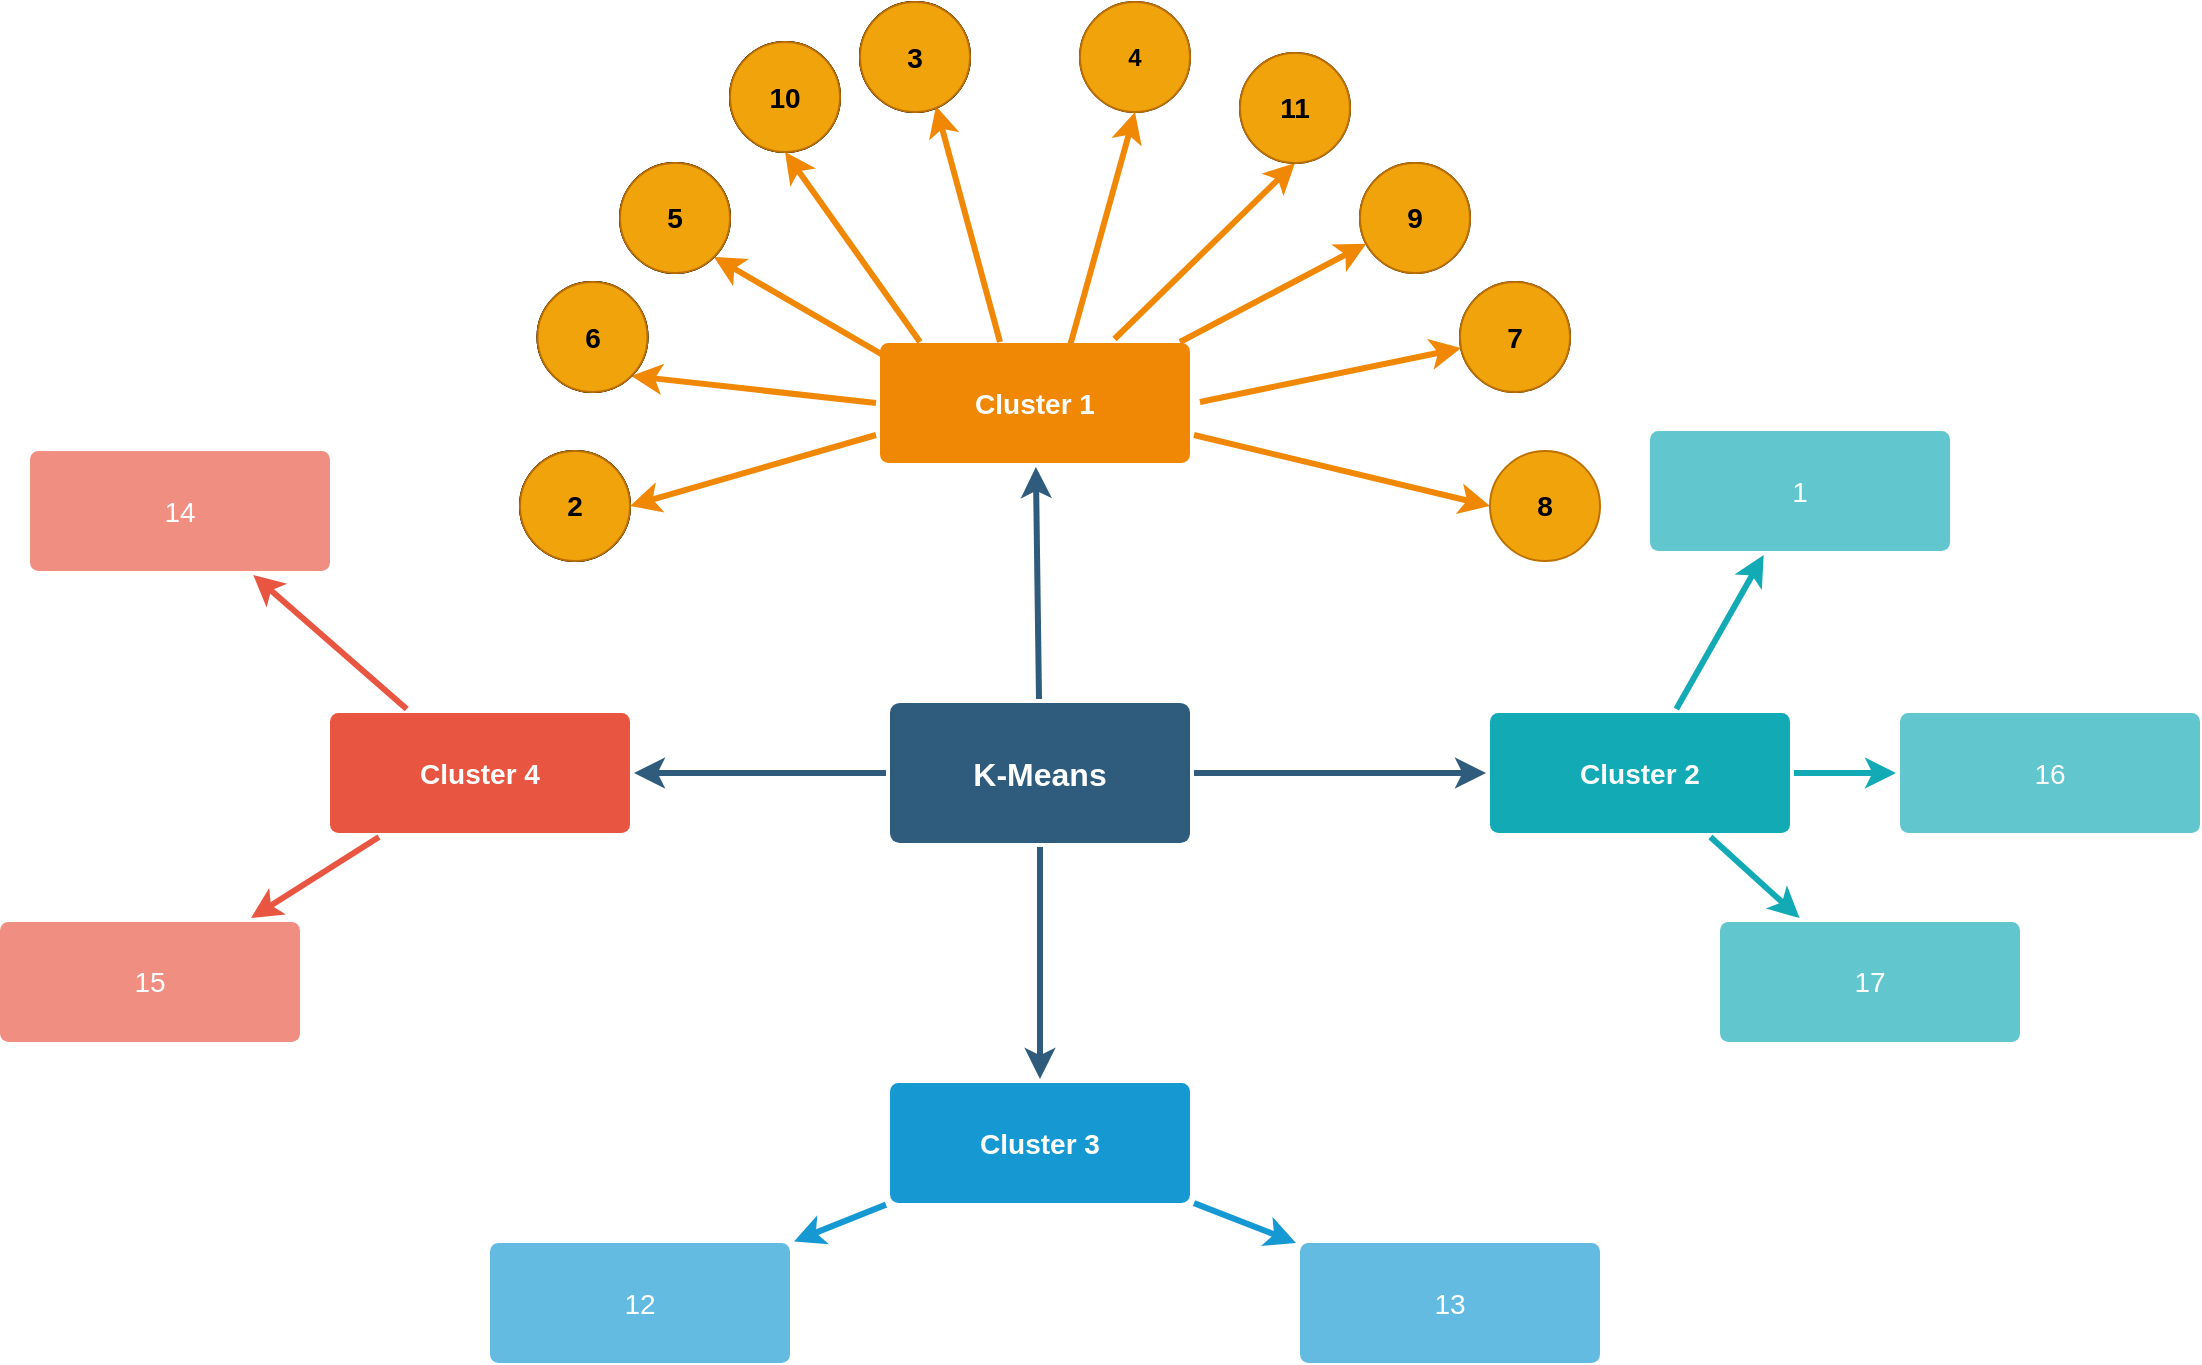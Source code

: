 <mxfile version="20.8.20" type="device"><diagram id="6a731a19-8d31-9384-78a2-239565b7b9f0" name="Page-1"><mxGraphModel dx="2074" dy="1116" grid="1" gridSize="10" guides="1" tooltips="1" connect="1" arrows="1" fold="1" page="1" pageScale="1" pageWidth="1169" pageHeight="827" background="none" math="0" shadow="0"><root><mxCell id="0"/><mxCell id="1" parent="0"/><mxCell id="1745" value="" style="edgeStyle=none;rounded=0;jumpStyle=none;html=1;shadow=0;labelBackgroundColor=none;startArrow=none;startFill=0;endArrow=classic;endFill=1;jettySize=auto;orthogonalLoop=1;strokeColor=#2F5B7C;strokeWidth=3;fontFamily=Helvetica;fontSize=16;fontColor=#23445D;spacing=5;" parent="1" source="1749" target="1764" edge="1"><mxGeometry relative="1" as="geometry"/></mxCell><mxCell id="1746" value="" style="edgeStyle=none;rounded=0;jumpStyle=none;html=1;shadow=0;labelBackgroundColor=none;startArrow=none;startFill=0;endArrow=classic;endFill=1;jettySize=auto;orthogonalLoop=1;strokeColor=#2F5B7C;strokeWidth=3;fontFamily=Helvetica;fontSize=16;fontColor=#23445D;spacing=5;" parent="1" source="1749" target="1771" edge="1"><mxGeometry relative="1" as="geometry"/></mxCell><mxCell id="1747" value="" style="edgeStyle=none;rounded=0;jumpStyle=none;html=1;shadow=0;labelBackgroundColor=none;startArrow=none;startFill=0;endArrow=classic;endFill=1;jettySize=auto;orthogonalLoop=1;strokeColor=#2F5B7C;strokeWidth=3;fontFamily=Helvetica;fontSize=16;fontColor=#23445D;spacing=5;" parent="1" source="1749" target="1760" edge="1"><mxGeometry relative="1" as="geometry"/></mxCell><mxCell id="1748" value="" style="edgeStyle=none;rounded=0;jumpStyle=none;html=1;shadow=0;labelBackgroundColor=none;startArrow=none;startFill=0;endArrow=classic;endFill=1;jettySize=auto;orthogonalLoop=1;strokeColor=#2F5B7C;strokeWidth=3;fontFamily=Helvetica;fontSize=16;fontColor=#23445D;spacing=5;" parent="1" source="1749" target="1753" edge="1"><mxGeometry relative="1" as="geometry"/></mxCell><mxCell id="1749" value="K-Means" style="rounded=1;whiteSpace=wrap;html=1;shadow=0;labelBackgroundColor=none;strokeColor=none;strokeWidth=3;fillColor=#2F5B7C;fontFamily=Helvetica;fontSize=16;fontColor=#FFFFFF;align=center;fontStyle=1;spacing=5;arcSize=7;perimeterSpacing=2;" parent="1" vertex="1"><mxGeometry x="495" y="380.5" width="150" height="70" as="geometry"/></mxCell><mxCell id="1750" value="" style="edgeStyle=none;rounded=1;jumpStyle=none;html=1;shadow=0;labelBackgroundColor=none;startArrow=none;startFill=0;jettySize=auto;orthogonalLoop=1;strokeColor=#E85642;strokeWidth=3;fontFamily=Helvetica;fontSize=14;fontColor=#FFFFFF;spacing=5;fontStyle=1;fillColor=#b0e3e6;" parent="1" source="1753" target="1756" edge="1"><mxGeometry relative="1" as="geometry"/></mxCell><mxCell id="1752" value="" style="edgeStyle=none;rounded=1;jumpStyle=none;html=1;shadow=0;labelBackgroundColor=none;startArrow=none;startFill=0;jettySize=auto;orthogonalLoop=1;strokeColor=#E85642;strokeWidth=3;fontFamily=Helvetica;fontSize=14;fontColor=#FFFFFF;spacing=5;fontStyle=1;fillColor=#b0e3e6;" parent="1" source="1753" target="1754" edge="1"><mxGeometry relative="1" as="geometry"/></mxCell><mxCell id="1753" value="Cluster 4" style="rounded=1;whiteSpace=wrap;html=1;shadow=0;labelBackgroundColor=none;strokeColor=none;strokeWidth=3;fillColor=#e85642;fontFamily=Helvetica;fontSize=14;fontColor=#FFFFFF;align=center;spacing=5;fontStyle=1;arcSize=7;perimeterSpacing=2;" parent="1" vertex="1"><mxGeometry x="215" y="385.5" width="150" height="60" as="geometry"/></mxCell><mxCell id="1754" value="15" style="rounded=1;whiteSpace=wrap;html=1;shadow=0;labelBackgroundColor=none;strokeColor=none;strokeWidth=3;fillColor=#f08e81;fontFamily=Helvetica;fontSize=14;fontColor=#FFFFFF;align=center;spacing=5;fontStyle=0;arcSize=7;perimeterSpacing=2;" parent="1" vertex="1"><mxGeometry x="50" y="490" width="150" height="60" as="geometry"/></mxCell><mxCell id="1756" value="14" style="rounded=1;whiteSpace=wrap;html=1;shadow=0;labelBackgroundColor=none;strokeColor=none;strokeWidth=3;fillColor=#f08e81;fontFamily=Helvetica;fontSize=14;fontColor=#FFFFFF;align=center;spacing=5;fontStyle=0;arcSize=7;perimeterSpacing=2;" parent="1" vertex="1"><mxGeometry x="65" y="254.5" width="150" height="60" as="geometry"/></mxCell><mxCell id="1757" value="" style="edgeStyle=none;rounded=0;jumpStyle=none;html=1;shadow=0;labelBackgroundColor=none;startArrow=none;startFill=0;endArrow=classic;endFill=1;jettySize=auto;orthogonalLoop=1;strokeColor=#1699D3;strokeWidth=3;fontFamily=Helvetica;fontSize=14;fontColor=#FFFFFF;spacing=5;" parent="1" source="1760" target="1763" edge="1"><mxGeometry relative="1" as="geometry"/></mxCell><mxCell id="1758" value="" style="edgeStyle=none;rounded=0;jumpStyle=none;html=1;shadow=0;labelBackgroundColor=none;startArrow=none;startFill=0;endArrow=classic;endFill=1;jettySize=auto;orthogonalLoop=1;strokeColor=#1699D3;strokeWidth=3;fontFamily=Helvetica;fontSize=14;fontColor=#FFFFFF;spacing=5;" parent="1" source="1760" target="1762" edge="1"><mxGeometry relative="1" as="geometry"/></mxCell><mxCell id="1760" value="Cluster 3" style="rounded=1;whiteSpace=wrap;html=1;shadow=0;labelBackgroundColor=none;strokeColor=none;strokeWidth=3;fillColor=#1699d3;fontFamily=Helvetica;fontSize=14;fontColor=#FFFFFF;align=center;spacing=5;fontStyle=1;arcSize=7;perimeterSpacing=2;" parent="1" vertex="1"><mxGeometry x="495" y="570.5" width="150" height="60" as="geometry"/></mxCell><mxCell id="1762" value="13" style="rounded=1;whiteSpace=wrap;html=1;shadow=0;labelBackgroundColor=none;strokeColor=none;strokeWidth=3;fillColor=#64bbe2;fontFamily=Helvetica;fontSize=14;fontColor=#FFFFFF;align=center;spacing=5;arcSize=7;perimeterSpacing=2;" parent="1" vertex="1"><mxGeometry x="700" y="650.5" width="150" height="60" as="geometry"/></mxCell><mxCell id="1763" value="12" style="rounded=1;whiteSpace=wrap;html=1;shadow=0;labelBackgroundColor=none;strokeColor=none;strokeWidth=3;fillColor=#64bbe2;fontFamily=Helvetica;fontSize=14;fontColor=#FFFFFF;align=center;spacing=5;arcSize=7;perimeterSpacing=2;" parent="1" vertex="1"><mxGeometry x="295" y="650.5" width="150" height="60" as="geometry"/></mxCell><mxCell id="1764" value="Cluster 1" style="rounded=1;whiteSpace=wrap;html=1;shadow=0;labelBackgroundColor=none;strokeColor=none;strokeWidth=3;fillColor=#F08705;fontFamily=Helvetica;fontSize=14;fontColor=#FFFFFF;align=center;spacing=5;fontStyle=1;arcSize=7;perimeterSpacing=2;" parent="1" vertex="1"><mxGeometry x="490" y="200.5" width="155" height="60" as="geometry"/></mxCell><mxCell id="1771" value="Cluster 2" style="rounded=1;whiteSpace=wrap;html=1;shadow=0;labelBackgroundColor=none;strokeColor=none;strokeWidth=3;fillColor=#12aab5;fontFamily=Helvetica;fontSize=14;fontColor=#FFFFFF;align=center;spacing=5;fontStyle=1;arcSize=7;perimeterSpacing=2;" parent="1" vertex="1"><mxGeometry x="795" y="385.5" width="150" height="60" as="geometry"/></mxCell><mxCell id="1774" value="17" style="rounded=1;whiteSpace=wrap;html=1;shadow=0;labelBackgroundColor=none;strokeColor=none;strokeWidth=3;fillColor=#61c6ce;fontFamily=Helvetica;fontSize=14;fontColor=#FFFFFF;align=center;spacing=5;fontStyle=0;arcSize=7;perimeterSpacing=2;" parent="1" vertex="1"><mxGeometry x="910" y="490" width="150" height="60" as="geometry"/></mxCell><mxCell id="1775" value="" style="edgeStyle=none;rounded=1;jumpStyle=none;html=1;shadow=0;labelBackgroundColor=none;startArrow=none;startFill=0;jettySize=auto;orthogonalLoop=1;strokeColor=#12AAB5;strokeWidth=3;fontFamily=Helvetica;fontSize=14;fontColor=#FFFFFF;spacing=5;fontStyle=1;fillColor=#b0e3e6;" parent="1" source="1771" target="1774" edge="1"><mxGeometry relative="1" as="geometry"/></mxCell><mxCell id="1776" value="16" style="rounded=1;whiteSpace=wrap;html=1;shadow=0;labelBackgroundColor=none;strokeColor=none;strokeWidth=3;fillColor=#61c6ce;fontFamily=Helvetica;fontSize=14;fontColor=#FFFFFF;align=center;spacing=5;fontStyle=0;arcSize=7;perimeterSpacing=2;" parent="1" vertex="1"><mxGeometry x="1000" y="385.5" width="150" height="60" as="geometry"/></mxCell><mxCell id="1777" value="" style="edgeStyle=none;rounded=1;jumpStyle=none;html=1;shadow=0;labelBackgroundColor=none;startArrow=none;startFill=0;jettySize=auto;orthogonalLoop=1;strokeColor=#12AAB5;strokeWidth=3;fontFamily=Helvetica;fontSize=14;fontColor=#FFFFFF;spacing=5;fontStyle=1;fillColor=#b0e3e6;" parent="1" source="1771" target="1776" edge="1"><mxGeometry relative="1" as="geometry"/></mxCell><mxCell id="1778" value="1" style="rounded=1;whiteSpace=wrap;html=1;shadow=0;labelBackgroundColor=none;strokeColor=none;strokeWidth=3;fillColor=#61c6ce;fontFamily=Helvetica;fontSize=14;fontColor=#FFFFFF;align=center;spacing=5;fontStyle=0;arcSize=7;perimeterSpacing=2;" parent="1" vertex="1"><mxGeometry x="875" y="244.5" width="150" height="60" as="geometry"/></mxCell><mxCell id="1779" value="" style="edgeStyle=none;rounded=1;jumpStyle=none;html=1;shadow=0;labelBackgroundColor=none;startArrow=none;startFill=0;jettySize=auto;orthogonalLoop=1;strokeColor=#12AAB5;strokeWidth=3;fontFamily=Helvetica;fontSize=14;fontColor=#FFFFFF;spacing=5;fontStyle=1;fillColor=#b0e3e6;" parent="1" source="1771" target="1778" edge="1"><mxGeometry relative="1" as="geometry"/></mxCell><mxCell id="BH4jtvz03jddjyR9rVVX-1780" value="" style="ellipse;whiteSpace=wrap;html=1;aspect=fixed;" vertex="1" parent="1"><mxGeometry x="480" y="30" width="55" height="55" as="geometry"/></mxCell><mxCell id="BH4jtvz03jddjyR9rVVX-1783" value="" style="edgeStyle=none;rounded=0;jumpStyle=none;html=1;shadow=0;labelBackgroundColor=none;startArrow=none;startFill=0;endArrow=classic;endFill=1;jettySize=auto;orthogonalLoop=1;strokeColor=#F08705;strokeWidth=3;fontFamily=Helvetica;fontSize=14;fontColor=#FFFFFF;spacing=5;entryX=0.691;entryY=0.945;entryDx=0;entryDy=0;entryPerimeter=0;" edge="1" parent="1" target="BH4jtvz03jddjyR9rVVX-1780"><mxGeometry relative="1" as="geometry"><mxPoint x="550" y="200" as="sourcePoint"/><mxPoint x="370" y="212.321" as="targetPoint"/></mxGeometry></mxCell><mxCell id="BH4jtvz03jddjyR9rVVX-1784" value="" style="ellipse;whiteSpace=wrap;html=1;aspect=fixed;" vertex="1" parent="1"><mxGeometry x="415" y="50" width="55" height="55" as="geometry"/></mxCell><mxCell id="BH4jtvz03jddjyR9rVVX-1785" value="" style="edgeStyle=none;rounded=0;jumpStyle=none;html=1;shadow=0;labelBackgroundColor=none;startArrow=none;startFill=0;endArrow=classic;endFill=1;jettySize=auto;orthogonalLoop=1;strokeColor=#F08705;strokeWidth=3;fontFamily=Helvetica;fontSize=14;fontColor=#FFFFFF;spacing=5;entryX=0.5;entryY=1;entryDx=0;entryDy=0;" edge="1" parent="1" target="BH4jtvz03jddjyR9rVVX-1784"><mxGeometry relative="1" as="geometry"><mxPoint x="510" y="200" as="sourcePoint"/><mxPoint x="480" y="90" as="targetPoint"/></mxGeometry></mxCell><mxCell id="BH4jtvz03jddjyR9rVVX-1786" value="" style="ellipse;whiteSpace=wrap;html=1;aspect=fixed;" vertex="1" parent="1"><mxGeometry x="590" y="30" width="55" height="55" as="geometry"/></mxCell><mxCell id="BH4jtvz03jddjyR9rVVX-1787" value="" style="edgeStyle=none;rounded=0;jumpStyle=none;html=1;shadow=0;labelBackgroundColor=none;startArrow=none;startFill=0;endArrow=classic;endFill=1;jettySize=auto;orthogonalLoop=1;strokeColor=#F08705;strokeWidth=3;fontFamily=Helvetica;fontSize=14;fontColor=#FFFFFF;spacing=5;entryX=0.5;entryY=1;entryDx=0;entryDy=0;exitX=0.61;exitY=0.055;exitDx=0;exitDy=0;exitPerimeter=0;" edge="1" parent="1" target="BH4jtvz03jddjyR9rVVX-1786" source="1764"><mxGeometry relative="1" as="geometry"><mxPoint x="508" y="245" as="sourcePoint"/><mxPoint x="390" y="232.321" as="targetPoint"/></mxGeometry></mxCell><mxCell id="BH4jtvz03jddjyR9rVVX-1788" value="" style="ellipse;whiteSpace=wrap;html=1;aspect=fixed;" vertex="1" parent="1"><mxGeometry x="670" y="55.5" width="55" height="55" as="geometry"/></mxCell><mxCell id="BH4jtvz03jddjyR9rVVX-1789" value="" style="edgeStyle=none;rounded=0;jumpStyle=none;html=1;shadow=0;labelBackgroundColor=none;startArrow=none;startFill=0;endArrow=classic;endFill=1;jettySize=auto;orthogonalLoop=1;strokeColor=#F08705;strokeWidth=3;fontFamily=Helvetica;fontSize=14;fontColor=#FFFFFF;spacing=5;entryX=0.5;entryY=1;entryDx=0;entryDy=0;exitX=0.75;exitY=0;exitDx=0;exitDy=0;" edge="1" parent="1" target="BH4jtvz03jddjyR9rVVX-1788" source="1764"><mxGeometry relative="1" as="geometry"><mxPoint x="518" y="255" as="sourcePoint"/><mxPoint x="400" y="242.321" as="targetPoint"/></mxGeometry></mxCell><mxCell id="BH4jtvz03jddjyR9rVVX-1790" value="" style="ellipse;whiteSpace=wrap;html=1;aspect=fixed;" vertex="1" parent="1"><mxGeometry x="360" y="110.5" width="55" height="55" as="geometry"/></mxCell><mxCell id="BH4jtvz03jddjyR9rVVX-1792" value="" style="ellipse;whiteSpace=wrap;html=1;aspect=fixed;" vertex="1" parent="1"><mxGeometry x="730" y="110.5" width="55" height="55" as="geometry"/></mxCell><mxCell id="BH4jtvz03jddjyR9rVVX-1793" value="" style="edgeStyle=none;rounded=0;jumpStyle=none;html=1;shadow=0;labelBackgroundColor=none;startArrow=none;startFill=0;endArrow=classic;endFill=1;jettySize=auto;orthogonalLoop=1;strokeColor=#F08705;strokeWidth=3;fontFamily=Helvetica;fontSize=14;fontColor=#FFFFFF;spacing=5;" edge="1" parent="1" target="BH4jtvz03jddjyR9rVVX-1792"><mxGeometry relative="1" as="geometry"><mxPoint x="640" y="200" as="sourcePoint"/><mxPoint x="420" y="312.321" as="targetPoint"/></mxGeometry></mxCell><mxCell id="BH4jtvz03jddjyR9rVVX-1794" value="" style="edgeStyle=none;rounded=0;jumpStyle=none;html=1;shadow=0;labelBackgroundColor=none;startArrow=none;startFill=0;endArrow=classic;endFill=1;jettySize=auto;orthogonalLoop=1;strokeColor=#F08705;strokeWidth=3;fontFamily=Helvetica;fontSize=14;fontColor=#FFFFFF;spacing=5;entryX=1;entryY=1;entryDx=0;entryDy=0;" edge="1" parent="1" target="BH4jtvz03jddjyR9rVVX-1790"><mxGeometry relative="1" as="geometry"><mxPoint x="497.5" y="210" as="sourcePoint"/><mxPoint x="397.5" y="150" as="targetPoint"/></mxGeometry></mxCell><mxCell id="BH4jtvz03jddjyR9rVVX-1796" value="" style="ellipse;whiteSpace=wrap;html=1;aspect=fixed;" vertex="1" parent="1"><mxGeometry x="318.75" y="170" width="55" height="55" as="geometry"/></mxCell><mxCell id="BH4jtvz03jddjyR9rVVX-1797" value="" style="edgeStyle=none;rounded=0;jumpStyle=none;html=1;shadow=0;labelBackgroundColor=none;startArrow=none;startFill=0;endArrow=classic;endFill=1;jettySize=auto;orthogonalLoop=1;strokeColor=#F08705;strokeWidth=3;fontFamily=Helvetica;fontSize=14;fontColor=#FFFFFF;spacing=5;entryX=1;entryY=1;entryDx=0;entryDy=0;exitX=0;exitY=0.5;exitDx=0;exitDy=0;" edge="1" parent="1" target="BH4jtvz03jddjyR9rVVX-1796" source="1764"><mxGeometry relative="1" as="geometry"><mxPoint x="456.25" y="269.5" as="sourcePoint"/><mxPoint x="356.25" y="209.5" as="targetPoint"/></mxGeometry></mxCell><mxCell id="BH4jtvz03jddjyR9rVVX-1798" value="" style="ellipse;whiteSpace=wrap;html=1;aspect=fixed;" vertex="1" parent="1"><mxGeometry x="310" y="254.5" width="55" height="55" as="geometry"/></mxCell><mxCell id="BH4jtvz03jddjyR9rVVX-1799" value="" style="edgeStyle=none;rounded=0;jumpStyle=none;html=1;shadow=0;labelBackgroundColor=none;startArrow=none;startFill=0;endArrow=classic;endFill=1;jettySize=auto;orthogonalLoop=1;strokeColor=#F08705;strokeWidth=3;fontFamily=Helvetica;fontSize=14;fontColor=#FFFFFF;spacing=5;entryX=1;entryY=0.5;entryDx=0;entryDy=0;exitX=0;exitY=0.75;exitDx=0;exitDy=0;" edge="1" parent="1" target="BH4jtvz03jddjyR9rVVX-1798" source="1764"><mxGeometry relative="1" as="geometry"><mxPoint x="470" y="344" as="sourcePoint"/><mxPoint x="370" y="284" as="targetPoint"/></mxGeometry></mxCell><mxCell id="BH4jtvz03jddjyR9rVVX-1800" value="" style="ellipse;whiteSpace=wrap;html=1;aspect=fixed;" vertex="1" parent="1"><mxGeometry x="780" y="170" width="55" height="55" as="geometry"/></mxCell><mxCell id="BH4jtvz03jddjyR9rVVX-1801" value="" style="edgeStyle=none;rounded=0;jumpStyle=none;html=1;shadow=0;labelBackgroundColor=none;startArrow=none;startFill=0;endArrow=classic;endFill=1;jettySize=auto;orthogonalLoop=1;strokeColor=#F08705;strokeWidth=3;fontFamily=Helvetica;fontSize=14;fontColor=#FFFFFF;spacing=5;" edge="1" parent="1" target="BH4jtvz03jddjyR9rVVX-1800"><mxGeometry relative="1" as="geometry"><mxPoint x="650" y="230" as="sourcePoint"/><mxPoint x="707.5" y="194.5" as="targetPoint"/></mxGeometry></mxCell><mxCell id="BH4jtvz03jddjyR9rVVX-1802" value="8" style="ellipse;whiteSpace=wrap;html=1;aspect=fixed;fillColor=#f0a30a;strokeColor=#BD7000;fontSize=14;fontColor=#000000;fontStyle=1" vertex="1" parent="1"><mxGeometry x="795" y="254.5" width="55" height="55" as="geometry"/></mxCell><mxCell id="BH4jtvz03jddjyR9rVVX-1803" value="" style="edgeStyle=none;rounded=0;jumpStyle=none;html=1;shadow=0;labelBackgroundColor=none;startArrow=none;startFill=0;endArrow=classic;endFill=1;jettySize=auto;orthogonalLoop=1;strokeColor=#F08705;strokeWidth=3;fontFamily=Helvetica;fontSize=14;fontColor=#FFFFFF;spacing=5;entryX=0;entryY=0.5;entryDx=0;entryDy=0;exitX=1;exitY=0.75;exitDx=0;exitDy=0;" edge="1" parent="1" target="BH4jtvz03jddjyR9rVVX-1802" source="1764"><mxGeometry relative="1" as="geometry"><mxPoint x="670" y="266.803" as="sourcePoint"/><mxPoint x="790.5" y="300" as="targetPoint"/></mxGeometry></mxCell><mxCell id="BH4jtvz03jddjyR9rVVX-1804" value="" style="ellipse;whiteSpace=wrap;html=1;aspect=fixed;" vertex="1" parent="1"><mxGeometry x="480" y="30" width="55" height="55" as="geometry"/></mxCell><mxCell id="BH4jtvz03jddjyR9rVVX-1805" value="" style="ellipse;whiteSpace=wrap;html=1;aspect=fixed;" vertex="1" parent="1"><mxGeometry x="415" y="50" width="55" height="55" as="geometry"/></mxCell><mxCell id="BH4jtvz03jddjyR9rVVX-1806" value="" style="ellipse;whiteSpace=wrap;html=1;aspect=fixed;" vertex="1" parent="1"><mxGeometry x="360" y="110.5" width="55" height="55" as="geometry"/></mxCell><mxCell id="BH4jtvz03jddjyR9rVVX-1807" value="" style="ellipse;whiteSpace=wrap;html=1;aspect=fixed;" vertex="1" parent="1"><mxGeometry x="318.75" y="170" width="55" height="55" as="geometry"/></mxCell><mxCell id="BH4jtvz03jddjyR9rVVX-1808" value="" style="ellipse;whiteSpace=wrap;html=1;aspect=fixed;" vertex="1" parent="1"><mxGeometry x="310" y="254.5" width="55" height="55" as="geometry"/></mxCell><mxCell id="BH4jtvz03jddjyR9rVVX-1809" value="3" style="ellipse;whiteSpace=wrap;html=1;aspect=fixed;fillColor=#f0a30a;strokeColor=#BD7000;fontSize=14;fontColor=#000000;fontStyle=1" vertex="1" parent="1"><mxGeometry x="480" y="30" width="55" height="55" as="geometry"/></mxCell><mxCell id="BH4jtvz03jddjyR9rVVX-1810" value="10" style="ellipse;whiteSpace=wrap;html=1;aspect=fixed;fillColor=#f0a30a;strokeColor=#BD7000;fontSize=14;fontColor=#000000;fontStyle=1" vertex="1" parent="1"><mxGeometry x="415" y="50" width="55" height="55" as="geometry"/></mxCell><mxCell id="BH4jtvz03jddjyR9rVVX-1811" value="5" style="ellipse;whiteSpace=wrap;html=1;aspect=fixed;fillColor=#f0a30a;strokeColor=#BD7000;fontSize=14;fontColor=#000000;fontStyle=1" vertex="1" parent="1"><mxGeometry x="360" y="110.5" width="55" height="55" as="geometry"/></mxCell><mxCell id="BH4jtvz03jddjyR9rVVX-1812" value="6" style="ellipse;whiteSpace=wrap;html=1;aspect=fixed;fillColor=#f0a30a;strokeColor=#BD7000;fontSize=14;fontColor=#000000;fontStyle=1" vertex="1" parent="1"><mxGeometry x="318.75" y="170" width="55" height="55" as="geometry"/></mxCell><mxCell id="BH4jtvz03jddjyR9rVVX-1813" value="2" style="ellipse;whiteSpace=wrap;html=1;aspect=fixed;fillColor=#f0a30a;strokeColor=#BD7000;fontSize=14;fontColor=#000000;fontStyle=1" vertex="1" parent="1"><mxGeometry x="310" y="254.5" width="55" height="55" as="geometry"/></mxCell><mxCell id="BH4jtvz03jddjyR9rVVX-1814" value="11" style="ellipse;whiteSpace=wrap;html=1;aspect=fixed;fillColor=#f0a30a;strokeColor=#BD7000;fontSize=14;fontColor=#000000;fontStyle=1" vertex="1" parent="1"><mxGeometry x="670" y="55.5" width="55" height="55" as="geometry"/></mxCell><mxCell id="BH4jtvz03jddjyR9rVVX-1815" value="9" style="ellipse;whiteSpace=wrap;html=1;aspect=fixed;fillColor=#f0a30a;strokeColor=#BD7000;fontSize=14;fontColor=#000000;fontStyle=1" vertex="1" parent="1"><mxGeometry x="730" y="110.5" width="55" height="55" as="geometry"/></mxCell><mxCell id="BH4jtvz03jddjyR9rVVX-1816" value="4" style="ellipse;whiteSpace=wrap;html=1;aspect=fixed;fillColor=#f0a30a;strokeColor=#BD7000;fontStyle=1;fontColor=#000000;" vertex="1" parent="1"><mxGeometry x="590" y="30" width="55" height="55" as="geometry"/></mxCell><mxCell id="BH4jtvz03jddjyR9rVVX-1817" value="7" style="ellipse;whiteSpace=wrap;html=1;aspect=fixed;fillColor=#f0a30a;strokeColor=#BD7000;fontSize=14;fontColor=#000000;fontStyle=1" vertex="1" parent="1"><mxGeometry x="780" y="170" width="55" height="55" as="geometry"/></mxCell></root></mxGraphModel></diagram></mxfile>